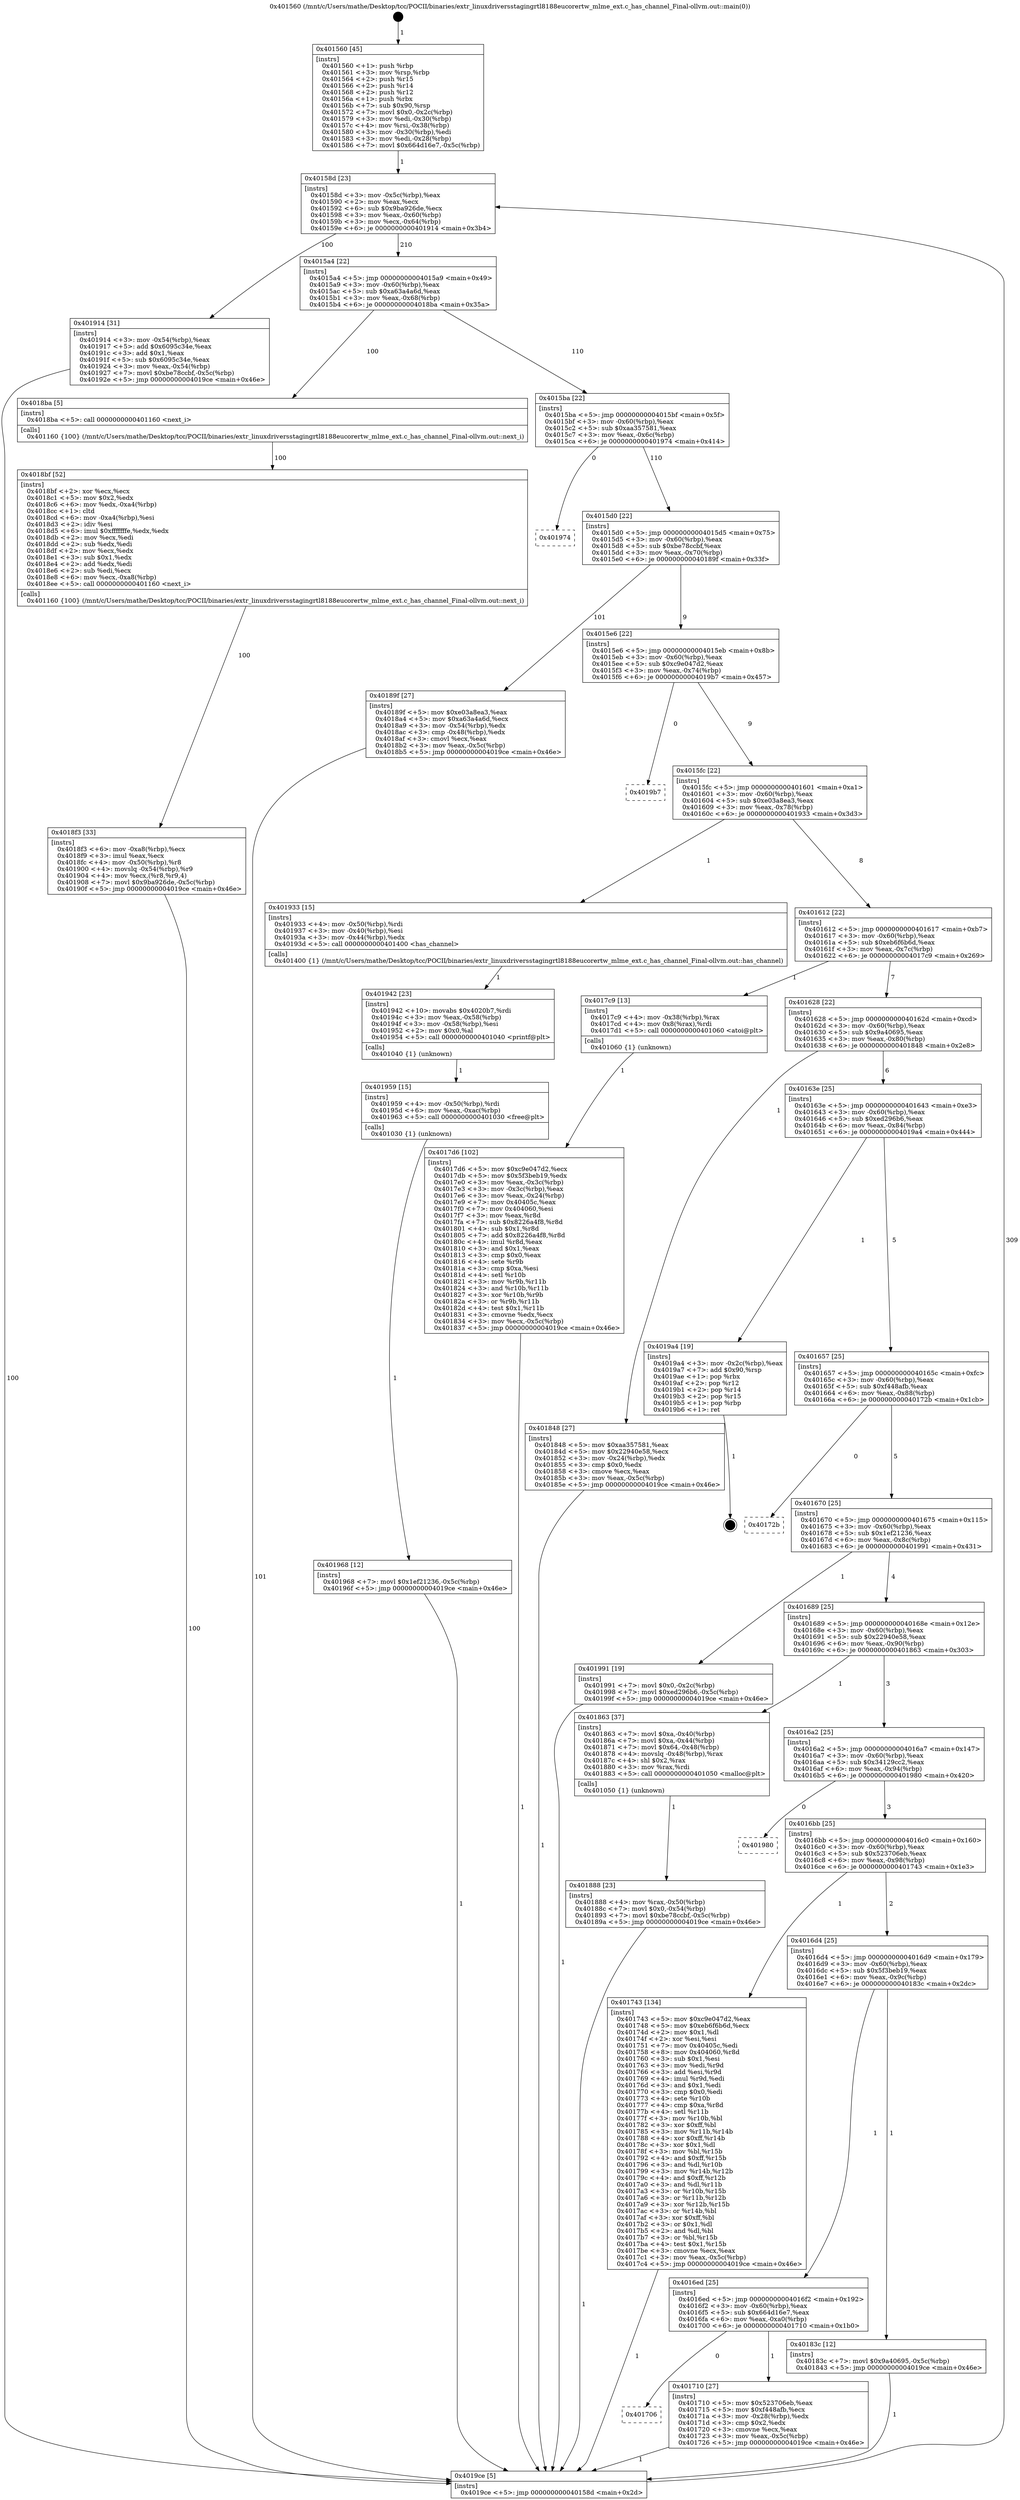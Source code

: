 digraph "0x401560" {
  label = "0x401560 (/mnt/c/Users/mathe/Desktop/tcc/POCII/binaries/extr_linuxdriversstagingrtl8188eucorertw_mlme_ext.c_has_channel_Final-ollvm.out::main(0))"
  labelloc = "t"
  node[shape=record]

  Entry [label="",width=0.3,height=0.3,shape=circle,fillcolor=black,style=filled]
  "0x40158d" [label="{
     0x40158d [23]\l
     | [instrs]\l
     &nbsp;&nbsp;0x40158d \<+3\>: mov -0x5c(%rbp),%eax\l
     &nbsp;&nbsp;0x401590 \<+2\>: mov %eax,%ecx\l
     &nbsp;&nbsp;0x401592 \<+6\>: sub $0x9ba926de,%ecx\l
     &nbsp;&nbsp;0x401598 \<+3\>: mov %eax,-0x60(%rbp)\l
     &nbsp;&nbsp;0x40159b \<+3\>: mov %ecx,-0x64(%rbp)\l
     &nbsp;&nbsp;0x40159e \<+6\>: je 0000000000401914 \<main+0x3b4\>\l
  }"]
  "0x401914" [label="{
     0x401914 [31]\l
     | [instrs]\l
     &nbsp;&nbsp;0x401914 \<+3\>: mov -0x54(%rbp),%eax\l
     &nbsp;&nbsp;0x401917 \<+5\>: add $0x6095c34e,%eax\l
     &nbsp;&nbsp;0x40191c \<+3\>: add $0x1,%eax\l
     &nbsp;&nbsp;0x40191f \<+5\>: sub $0x6095c34e,%eax\l
     &nbsp;&nbsp;0x401924 \<+3\>: mov %eax,-0x54(%rbp)\l
     &nbsp;&nbsp;0x401927 \<+7\>: movl $0xbe78ccbf,-0x5c(%rbp)\l
     &nbsp;&nbsp;0x40192e \<+5\>: jmp 00000000004019ce \<main+0x46e\>\l
  }"]
  "0x4015a4" [label="{
     0x4015a4 [22]\l
     | [instrs]\l
     &nbsp;&nbsp;0x4015a4 \<+5\>: jmp 00000000004015a9 \<main+0x49\>\l
     &nbsp;&nbsp;0x4015a9 \<+3\>: mov -0x60(%rbp),%eax\l
     &nbsp;&nbsp;0x4015ac \<+5\>: sub $0xa63a4a6d,%eax\l
     &nbsp;&nbsp;0x4015b1 \<+3\>: mov %eax,-0x68(%rbp)\l
     &nbsp;&nbsp;0x4015b4 \<+6\>: je 00000000004018ba \<main+0x35a\>\l
  }"]
  Exit [label="",width=0.3,height=0.3,shape=circle,fillcolor=black,style=filled,peripheries=2]
  "0x4018ba" [label="{
     0x4018ba [5]\l
     | [instrs]\l
     &nbsp;&nbsp;0x4018ba \<+5\>: call 0000000000401160 \<next_i\>\l
     | [calls]\l
     &nbsp;&nbsp;0x401160 \{100\} (/mnt/c/Users/mathe/Desktop/tcc/POCII/binaries/extr_linuxdriversstagingrtl8188eucorertw_mlme_ext.c_has_channel_Final-ollvm.out::next_i)\l
  }"]
  "0x4015ba" [label="{
     0x4015ba [22]\l
     | [instrs]\l
     &nbsp;&nbsp;0x4015ba \<+5\>: jmp 00000000004015bf \<main+0x5f\>\l
     &nbsp;&nbsp;0x4015bf \<+3\>: mov -0x60(%rbp),%eax\l
     &nbsp;&nbsp;0x4015c2 \<+5\>: sub $0xaa357581,%eax\l
     &nbsp;&nbsp;0x4015c7 \<+3\>: mov %eax,-0x6c(%rbp)\l
     &nbsp;&nbsp;0x4015ca \<+6\>: je 0000000000401974 \<main+0x414\>\l
  }"]
  "0x401968" [label="{
     0x401968 [12]\l
     | [instrs]\l
     &nbsp;&nbsp;0x401968 \<+7\>: movl $0x1ef21236,-0x5c(%rbp)\l
     &nbsp;&nbsp;0x40196f \<+5\>: jmp 00000000004019ce \<main+0x46e\>\l
  }"]
  "0x401974" [label="{
     0x401974\l
  }", style=dashed]
  "0x4015d0" [label="{
     0x4015d0 [22]\l
     | [instrs]\l
     &nbsp;&nbsp;0x4015d0 \<+5\>: jmp 00000000004015d5 \<main+0x75\>\l
     &nbsp;&nbsp;0x4015d5 \<+3\>: mov -0x60(%rbp),%eax\l
     &nbsp;&nbsp;0x4015d8 \<+5\>: sub $0xbe78ccbf,%eax\l
     &nbsp;&nbsp;0x4015dd \<+3\>: mov %eax,-0x70(%rbp)\l
     &nbsp;&nbsp;0x4015e0 \<+6\>: je 000000000040189f \<main+0x33f\>\l
  }"]
  "0x401959" [label="{
     0x401959 [15]\l
     | [instrs]\l
     &nbsp;&nbsp;0x401959 \<+4\>: mov -0x50(%rbp),%rdi\l
     &nbsp;&nbsp;0x40195d \<+6\>: mov %eax,-0xac(%rbp)\l
     &nbsp;&nbsp;0x401963 \<+5\>: call 0000000000401030 \<free@plt\>\l
     | [calls]\l
     &nbsp;&nbsp;0x401030 \{1\} (unknown)\l
  }"]
  "0x40189f" [label="{
     0x40189f [27]\l
     | [instrs]\l
     &nbsp;&nbsp;0x40189f \<+5\>: mov $0xe03a8ea3,%eax\l
     &nbsp;&nbsp;0x4018a4 \<+5\>: mov $0xa63a4a6d,%ecx\l
     &nbsp;&nbsp;0x4018a9 \<+3\>: mov -0x54(%rbp),%edx\l
     &nbsp;&nbsp;0x4018ac \<+3\>: cmp -0x48(%rbp),%edx\l
     &nbsp;&nbsp;0x4018af \<+3\>: cmovl %ecx,%eax\l
     &nbsp;&nbsp;0x4018b2 \<+3\>: mov %eax,-0x5c(%rbp)\l
     &nbsp;&nbsp;0x4018b5 \<+5\>: jmp 00000000004019ce \<main+0x46e\>\l
  }"]
  "0x4015e6" [label="{
     0x4015e6 [22]\l
     | [instrs]\l
     &nbsp;&nbsp;0x4015e6 \<+5\>: jmp 00000000004015eb \<main+0x8b\>\l
     &nbsp;&nbsp;0x4015eb \<+3\>: mov -0x60(%rbp),%eax\l
     &nbsp;&nbsp;0x4015ee \<+5\>: sub $0xc9e047d2,%eax\l
     &nbsp;&nbsp;0x4015f3 \<+3\>: mov %eax,-0x74(%rbp)\l
     &nbsp;&nbsp;0x4015f6 \<+6\>: je 00000000004019b7 \<main+0x457\>\l
  }"]
  "0x401942" [label="{
     0x401942 [23]\l
     | [instrs]\l
     &nbsp;&nbsp;0x401942 \<+10\>: movabs $0x4020b7,%rdi\l
     &nbsp;&nbsp;0x40194c \<+3\>: mov %eax,-0x58(%rbp)\l
     &nbsp;&nbsp;0x40194f \<+3\>: mov -0x58(%rbp),%esi\l
     &nbsp;&nbsp;0x401952 \<+2\>: mov $0x0,%al\l
     &nbsp;&nbsp;0x401954 \<+5\>: call 0000000000401040 \<printf@plt\>\l
     | [calls]\l
     &nbsp;&nbsp;0x401040 \{1\} (unknown)\l
  }"]
  "0x4019b7" [label="{
     0x4019b7\l
  }", style=dashed]
  "0x4015fc" [label="{
     0x4015fc [22]\l
     | [instrs]\l
     &nbsp;&nbsp;0x4015fc \<+5\>: jmp 0000000000401601 \<main+0xa1\>\l
     &nbsp;&nbsp;0x401601 \<+3\>: mov -0x60(%rbp),%eax\l
     &nbsp;&nbsp;0x401604 \<+5\>: sub $0xe03a8ea3,%eax\l
     &nbsp;&nbsp;0x401609 \<+3\>: mov %eax,-0x78(%rbp)\l
     &nbsp;&nbsp;0x40160c \<+6\>: je 0000000000401933 \<main+0x3d3\>\l
  }"]
  "0x4018f3" [label="{
     0x4018f3 [33]\l
     | [instrs]\l
     &nbsp;&nbsp;0x4018f3 \<+6\>: mov -0xa8(%rbp),%ecx\l
     &nbsp;&nbsp;0x4018f9 \<+3\>: imul %eax,%ecx\l
     &nbsp;&nbsp;0x4018fc \<+4\>: mov -0x50(%rbp),%r8\l
     &nbsp;&nbsp;0x401900 \<+4\>: movslq -0x54(%rbp),%r9\l
     &nbsp;&nbsp;0x401904 \<+4\>: mov %ecx,(%r8,%r9,4)\l
     &nbsp;&nbsp;0x401908 \<+7\>: movl $0x9ba926de,-0x5c(%rbp)\l
     &nbsp;&nbsp;0x40190f \<+5\>: jmp 00000000004019ce \<main+0x46e\>\l
  }"]
  "0x401933" [label="{
     0x401933 [15]\l
     | [instrs]\l
     &nbsp;&nbsp;0x401933 \<+4\>: mov -0x50(%rbp),%rdi\l
     &nbsp;&nbsp;0x401937 \<+3\>: mov -0x40(%rbp),%esi\l
     &nbsp;&nbsp;0x40193a \<+3\>: mov -0x44(%rbp),%edx\l
     &nbsp;&nbsp;0x40193d \<+5\>: call 0000000000401400 \<has_channel\>\l
     | [calls]\l
     &nbsp;&nbsp;0x401400 \{1\} (/mnt/c/Users/mathe/Desktop/tcc/POCII/binaries/extr_linuxdriversstagingrtl8188eucorertw_mlme_ext.c_has_channel_Final-ollvm.out::has_channel)\l
  }"]
  "0x401612" [label="{
     0x401612 [22]\l
     | [instrs]\l
     &nbsp;&nbsp;0x401612 \<+5\>: jmp 0000000000401617 \<main+0xb7\>\l
     &nbsp;&nbsp;0x401617 \<+3\>: mov -0x60(%rbp),%eax\l
     &nbsp;&nbsp;0x40161a \<+5\>: sub $0xeb6f6b6d,%eax\l
     &nbsp;&nbsp;0x40161f \<+3\>: mov %eax,-0x7c(%rbp)\l
     &nbsp;&nbsp;0x401622 \<+6\>: je 00000000004017c9 \<main+0x269\>\l
  }"]
  "0x4018bf" [label="{
     0x4018bf [52]\l
     | [instrs]\l
     &nbsp;&nbsp;0x4018bf \<+2\>: xor %ecx,%ecx\l
     &nbsp;&nbsp;0x4018c1 \<+5\>: mov $0x2,%edx\l
     &nbsp;&nbsp;0x4018c6 \<+6\>: mov %edx,-0xa4(%rbp)\l
     &nbsp;&nbsp;0x4018cc \<+1\>: cltd\l
     &nbsp;&nbsp;0x4018cd \<+6\>: mov -0xa4(%rbp),%esi\l
     &nbsp;&nbsp;0x4018d3 \<+2\>: idiv %esi\l
     &nbsp;&nbsp;0x4018d5 \<+6\>: imul $0xfffffffe,%edx,%edx\l
     &nbsp;&nbsp;0x4018db \<+2\>: mov %ecx,%edi\l
     &nbsp;&nbsp;0x4018dd \<+2\>: sub %edx,%edi\l
     &nbsp;&nbsp;0x4018df \<+2\>: mov %ecx,%edx\l
     &nbsp;&nbsp;0x4018e1 \<+3\>: sub $0x1,%edx\l
     &nbsp;&nbsp;0x4018e4 \<+2\>: add %edx,%edi\l
     &nbsp;&nbsp;0x4018e6 \<+2\>: sub %edi,%ecx\l
     &nbsp;&nbsp;0x4018e8 \<+6\>: mov %ecx,-0xa8(%rbp)\l
     &nbsp;&nbsp;0x4018ee \<+5\>: call 0000000000401160 \<next_i\>\l
     | [calls]\l
     &nbsp;&nbsp;0x401160 \{100\} (/mnt/c/Users/mathe/Desktop/tcc/POCII/binaries/extr_linuxdriversstagingrtl8188eucorertw_mlme_ext.c_has_channel_Final-ollvm.out::next_i)\l
  }"]
  "0x4017c9" [label="{
     0x4017c9 [13]\l
     | [instrs]\l
     &nbsp;&nbsp;0x4017c9 \<+4\>: mov -0x38(%rbp),%rax\l
     &nbsp;&nbsp;0x4017cd \<+4\>: mov 0x8(%rax),%rdi\l
     &nbsp;&nbsp;0x4017d1 \<+5\>: call 0000000000401060 \<atoi@plt\>\l
     | [calls]\l
     &nbsp;&nbsp;0x401060 \{1\} (unknown)\l
  }"]
  "0x401628" [label="{
     0x401628 [22]\l
     | [instrs]\l
     &nbsp;&nbsp;0x401628 \<+5\>: jmp 000000000040162d \<main+0xcd\>\l
     &nbsp;&nbsp;0x40162d \<+3\>: mov -0x60(%rbp),%eax\l
     &nbsp;&nbsp;0x401630 \<+5\>: sub $0x9a40695,%eax\l
     &nbsp;&nbsp;0x401635 \<+3\>: mov %eax,-0x80(%rbp)\l
     &nbsp;&nbsp;0x401638 \<+6\>: je 0000000000401848 \<main+0x2e8\>\l
  }"]
  "0x401888" [label="{
     0x401888 [23]\l
     | [instrs]\l
     &nbsp;&nbsp;0x401888 \<+4\>: mov %rax,-0x50(%rbp)\l
     &nbsp;&nbsp;0x40188c \<+7\>: movl $0x0,-0x54(%rbp)\l
     &nbsp;&nbsp;0x401893 \<+7\>: movl $0xbe78ccbf,-0x5c(%rbp)\l
     &nbsp;&nbsp;0x40189a \<+5\>: jmp 00000000004019ce \<main+0x46e\>\l
  }"]
  "0x401848" [label="{
     0x401848 [27]\l
     | [instrs]\l
     &nbsp;&nbsp;0x401848 \<+5\>: mov $0xaa357581,%eax\l
     &nbsp;&nbsp;0x40184d \<+5\>: mov $0x22940e58,%ecx\l
     &nbsp;&nbsp;0x401852 \<+3\>: mov -0x24(%rbp),%edx\l
     &nbsp;&nbsp;0x401855 \<+3\>: cmp $0x0,%edx\l
     &nbsp;&nbsp;0x401858 \<+3\>: cmove %ecx,%eax\l
     &nbsp;&nbsp;0x40185b \<+3\>: mov %eax,-0x5c(%rbp)\l
     &nbsp;&nbsp;0x40185e \<+5\>: jmp 00000000004019ce \<main+0x46e\>\l
  }"]
  "0x40163e" [label="{
     0x40163e [25]\l
     | [instrs]\l
     &nbsp;&nbsp;0x40163e \<+5\>: jmp 0000000000401643 \<main+0xe3\>\l
     &nbsp;&nbsp;0x401643 \<+3\>: mov -0x60(%rbp),%eax\l
     &nbsp;&nbsp;0x401646 \<+5\>: sub $0xed296b6,%eax\l
     &nbsp;&nbsp;0x40164b \<+6\>: mov %eax,-0x84(%rbp)\l
     &nbsp;&nbsp;0x401651 \<+6\>: je 00000000004019a4 \<main+0x444\>\l
  }"]
  "0x4017d6" [label="{
     0x4017d6 [102]\l
     | [instrs]\l
     &nbsp;&nbsp;0x4017d6 \<+5\>: mov $0xc9e047d2,%ecx\l
     &nbsp;&nbsp;0x4017db \<+5\>: mov $0x5f3beb19,%edx\l
     &nbsp;&nbsp;0x4017e0 \<+3\>: mov %eax,-0x3c(%rbp)\l
     &nbsp;&nbsp;0x4017e3 \<+3\>: mov -0x3c(%rbp),%eax\l
     &nbsp;&nbsp;0x4017e6 \<+3\>: mov %eax,-0x24(%rbp)\l
     &nbsp;&nbsp;0x4017e9 \<+7\>: mov 0x40405c,%eax\l
     &nbsp;&nbsp;0x4017f0 \<+7\>: mov 0x404060,%esi\l
     &nbsp;&nbsp;0x4017f7 \<+3\>: mov %eax,%r8d\l
     &nbsp;&nbsp;0x4017fa \<+7\>: sub $0x8226a4f8,%r8d\l
     &nbsp;&nbsp;0x401801 \<+4\>: sub $0x1,%r8d\l
     &nbsp;&nbsp;0x401805 \<+7\>: add $0x8226a4f8,%r8d\l
     &nbsp;&nbsp;0x40180c \<+4\>: imul %r8d,%eax\l
     &nbsp;&nbsp;0x401810 \<+3\>: and $0x1,%eax\l
     &nbsp;&nbsp;0x401813 \<+3\>: cmp $0x0,%eax\l
     &nbsp;&nbsp;0x401816 \<+4\>: sete %r9b\l
     &nbsp;&nbsp;0x40181a \<+3\>: cmp $0xa,%esi\l
     &nbsp;&nbsp;0x40181d \<+4\>: setl %r10b\l
     &nbsp;&nbsp;0x401821 \<+3\>: mov %r9b,%r11b\l
     &nbsp;&nbsp;0x401824 \<+3\>: and %r10b,%r11b\l
     &nbsp;&nbsp;0x401827 \<+3\>: xor %r10b,%r9b\l
     &nbsp;&nbsp;0x40182a \<+3\>: or %r9b,%r11b\l
     &nbsp;&nbsp;0x40182d \<+4\>: test $0x1,%r11b\l
     &nbsp;&nbsp;0x401831 \<+3\>: cmovne %edx,%ecx\l
     &nbsp;&nbsp;0x401834 \<+3\>: mov %ecx,-0x5c(%rbp)\l
     &nbsp;&nbsp;0x401837 \<+5\>: jmp 00000000004019ce \<main+0x46e\>\l
  }"]
  "0x4019a4" [label="{
     0x4019a4 [19]\l
     | [instrs]\l
     &nbsp;&nbsp;0x4019a4 \<+3\>: mov -0x2c(%rbp),%eax\l
     &nbsp;&nbsp;0x4019a7 \<+7\>: add $0x90,%rsp\l
     &nbsp;&nbsp;0x4019ae \<+1\>: pop %rbx\l
     &nbsp;&nbsp;0x4019af \<+2\>: pop %r12\l
     &nbsp;&nbsp;0x4019b1 \<+2\>: pop %r14\l
     &nbsp;&nbsp;0x4019b3 \<+2\>: pop %r15\l
     &nbsp;&nbsp;0x4019b5 \<+1\>: pop %rbp\l
     &nbsp;&nbsp;0x4019b6 \<+1\>: ret\l
  }"]
  "0x401657" [label="{
     0x401657 [25]\l
     | [instrs]\l
     &nbsp;&nbsp;0x401657 \<+5\>: jmp 000000000040165c \<main+0xfc\>\l
     &nbsp;&nbsp;0x40165c \<+3\>: mov -0x60(%rbp),%eax\l
     &nbsp;&nbsp;0x40165f \<+5\>: sub $0xf448afb,%eax\l
     &nbsp;&nbsp;0x401664 \<+6\>: mov %eax,-0x88(%rbp)\l
     &nbsp;&nbsp;0x40166a \<+6\>: je 000000000040172b \<main+0x1cb\>\l
  }"]
  "0x401560" [label="{
     0x401560 [45]\l
     | [instrs]\l
     &nbsp;&nbsp;0x401560 \<+1\>: push %rbp\l
     &nbsp;&nbsp;0x401561 \<+3\>: mov %rsp,%rbp\l
     &nbsp;&nbsp;0x401564 \<+2\>: push %r15\l
     &nbsp;&nbsp;0x401566 \<+2\>: push %r14\l
     &nbsp;&nbsp;0x401568 \<+2\>: push %r12\l
     &nbsp;&nbsp;0x40156a \<+1\>: push %rbx\l
     &nbsp;&nbsp;0x40156b \<+7\>: sub $0x90,%rsp\l
     &nbsp;&nbsp;0x401572 \<+7\>: movl $0x0,-0x2c(%rbp)\l
     &nbsp;&nbsp;0x401579 \<+3\>: mov %edi,-0x30(%rbp)\l
     &nbsp;&nbsp;0x40157c \<+4\>: mov %rsi,-0x38(%rbp)\l
     &nbsp;&nbsp;0x401580 \<+3\>: mov -0x30(%rbp),%edi\l
     &nbsp;&nbsp;0x401583 \<+3\>: mov %edi,-0x28(%rbp)\l
     &nbsp;&nbsp;0x401586 \<+7\>: movl $0x664d16e7,-0x5c(%rbp)\l
  }"]
  "0x40172b" [label="{
     0x40172b\l
  }", style=dashed]
  "0x401670" [label="{
     0x401670 [25]\l
     | [instrs]\l
     &nbsp;&nbsp;0x401670 \<+5\>: jmp 0000000000401675 \<main+0x115\>\l
     &nbsp;&nbsp;0x401675 \<+3\>: mov -0x60(%rbp),%eax\l
     &nbsp;&nbsp;0x401678 \<+5\>: sub $0x1ef21236,%eax\l
     &nbsp;&nbsp;0x40167d \<+6\>: mov %eax,-0x8c(%rbp)\l
     &nbsp;&nbsp;0x401683 \<+6\>: je 0000000000401991 \<main+0x431\>\l
  }"]
  "0x4019ce" [label="{
     0x4019ce [5]\l
     | [instrs]\l
     &nbsp;&nbsp;0x4019ce \<+5\>: jmp 000000000040158d \<main+0x2d\>\l
  }"]
  "0x401991" [label="{
     0x401991 [19]\l
     | [instrs]\l
     &nbsp;&nbsp;0x401991 \<+7\>: movl $0x0,-0x2c(%rbp)\l
     &nbsp;&nbsp;0x401998 \<+7\>: movl $0xed296b6,-0x5c(%rbp)\l
     &nbsp;&nbsp;0x40199f \<+5\>: jmp 00000000004019ce \<main+0x46e\>\l
  }"]
  "0x401689" [label="{
     0x401689 [25]\l
     | [instrs]\l
     &nbsp;&nbsp;0x401689 \<+5\>: jmp 000000000040168e \<main+0x12e\>\l
     &nbsp;&nbsp;0x40168e \<+3\>: mov -0x60(%rbp),%eax\l
     &nbsp;&nbsp;0x401691 \<+5\>: sub $0x22940e58,%eax\l
     &nbsp;&nbsp;0x401696 \<+6\>: mov %eax,-0x90(%rbp)\l
     &nbsp;&nbsp;0x40169c \<+6\>: je 0000000000401863 \<main+0x303\>\l
  }"]
  "0x401706" [label="{
     0x401706\l
  }", style=dashed]
  "0x401863" [label="{
     0x401863 [37]\l
     | [instrs]\l
     &nbsp;&nbsp;0x401863 \<+7\>: movl $0xa,-0x40(%rbp)\l
     &nbsp;&nbsp;0x40186a \<+7\>: movl $0xa,-0x44(%rbp)\l
     &nbsp;&nbsp;0x401871 \<+7\>: movl $0x64,-0x48(%rbp)\l
     &nbsp;&nbsp;0x401878 \<+4\>: movslq -0x48(%rbp),%rax\l
     &nbsp;&nbsp;0x40187c \<+4\>: shl $0x2,%rax\l
     &nbsp;&nbsp;0x401880 \<+3\>: mov %rax,%rdi\l
     &nbsp;&nbsp;0x401883 \<+5\>: call 0000000000401050 \<malloc@plt\>\l
     | [calls]\l
     &nbsp;&nbsp;0x401050 \{1\} (unknown)\l
  }"]
  "0x4016a2" [label="{
     0x4016a2 [25]\l
     | [instrs]\l
     &nbsp;&nbsp;0x4016a2 \<+5\>: jmp 00000000004016a7 \<main+0x147\>\l
     &nbsp;&nbsp;0x4016a7 \<+3\>: mov -0x60(%rbp),%eax\l
     &nbsp;&nbsp;0x4016aa \<+5\>: sub $0x34129cc2,%eax\l
     &nbsp;&nbsp;0x4016af \<+6\>: mov %eax,-0x94(%rbp)\l
     &nbsp;&nbsp;0x4016b5 \<+6\>: je 0000000000401980 \<main+0x420\>\l
  }"]
  "0x401710" [label="{
     0x401710 [27]\l
     | [instrs]\l
     &nbsp;&nbsp;0x401710 \<+5\>: mov $0x523706eb,%eax\l
     &nbsp;&nbsp;0x401715 \<+5\>: mov $0xf448afb,%ecx\l
     &nbsp;&nbsp;0x40171a \<+3\>: mov -0x28(%rbp),%edx\l
     &nbsp;&nbsp;0x40171d \<+3\>: cmp $0x2,%edx\l
     &nbsp;&nbsp;0x401720 \<+3\>: cmovne %ecx,%eax\l
     &nbsp;&nbsp;0x401723 \<+3\>: mov %eax,-0x5c(%rbp)\l
     &nbsp;&nbsp;0x401726 \<+5\>: jmp 00000000004019ce \<main+0x46e\>\l
  }"]
  "0x401980" [label="{
     0x401980\l
  }", style=dashed]
  "0x4016bb" [label="{
     0x4016bb [25]\l
     | [instrs]\l
     &nbsp;&nbsp;0x4016bb \<+5\>: jmp 00000000004016c0 \<main+0x160\>\l
     &nbsp;&nbsp;0x4016c0 \<+3\>: mov -0x60(%rbp),%eax\l
     &nbsp;&nbsp;0x4016c3 \<+5\>: sub $0x523706eb,%eax\l
     &nbsp;&nbsp;0x4016c8 \<+6\>: mov %eax,-0x98(%rbp)\l
     &nbsp;&nbsp;0x4016ce \<+6\>: je 0000000000401743 \<main+0x1e3\>\l
  }"]
  "0x4016ed" [label="{
     0x4016ed [25]\l
     | [instrs]\l
     &nbsp;&nbsp;0x4016ed \<+5\>: jmp 00000000004016f2 \<main+0x192\>\l
     &nbsp;&nbsp;0x4016f2 \<+3\>: mov -0x60(%rbp),%eax\l
     &nbsp;&nbsp;0x4016f5 \<+5\>: sub $0x664d16e7,%eax\l
     &nbsp;&nbsp;0x4016fa \<+6\>: mov %eax,-0xa0(%rbp)\l
     &nbsp;&nbsp;0x401700 \<+6\>: je 0000000000401710 \<main+0x1b0\>\l
  }"]
  "0x401743" [label="{
     0x401743 [134]\l
     | [instrs]\l
     &nbsp;&nbsp;0x401743 \<+5\>: mov $0xc9e047d2,%eax\l
     &nbsp;&nbsp;0x401748 \<+5\>: mov $0xeb6f6b6d,%ecx\l
     &nbsp;&nbsp;0x40174d \<+2\>: mov $0x1,%dl\l
     &nbsp;&nbsp;0x40174f \<+2\>: xor %esi,%esi\l
     &nbsp;&nbsp;0x401751 \<+7\>: mov 0x40405c,%edi\l
     &nbsp;&nbsp;0x401758 \<+8\>: mov 0x404060,%r8d\l
     &nbsp;&nbsp;0x401760 \<+3\>: sub $0x1,%esi\l
     &nbsp;&nbsp;0x401763 \<+3\>: mov %edi,%r9d\l
     &nbsp;&nbsp;0x401766 \<+3\>: add %esi,%r9d\l
     &nbsp;&nbsp;0x401769 \<+4\>: imul %r9d,%edi\l
     &nbsp;&nbsp;0x40176d \<+3\>: and $0x1,%edi\l
     &nbsp;&nbsp;0x401770 \<+3\>: cmp $0x0,%edi\l
     &nbsp;&nbsp;0x401773 \<+4\>: sete %r10b\l
     &nbsp;&nbsp;0x401777 \<+4\>: cmp $0xa,%r8d\l
     &nbsp;&nbsp;0x40177b \<+4\>: setl %r11b\l
     &nbsp;&nbsp;0x40177f \<+3\>: mov %r10b,%bl\l
     &nbsp;&nbsp;0x401782 \<+3\>: xor $0xff,%bl\l
     &nbsp;&nbsp;0x401785 \<+3\>: mov %r11b,%r14b\l
     &nbsp;&nbsp;0x401788 \<+4\>: xor $0xff,%r14b\l
     &nbsp;&nbsp;0x40178c \<+3\>: xor $0x1,%dl\l
     &nbsp;&nbsp;0x40178f \<+3\>: mov %bl,%r15b\l
     &nbsp;&nbsp;0x401792 \<+4\>: and $0xff,%r15b\l
     &nbsp;&nbsp;0x401796 \<+3\>: and %dl,%r10b\l
     &nbsp;&nbsp;0x401799 \<+3\>: mov %r14b,%r12b\l
     &nbsp;&nbsp;0x40179c \<+4\>: and $0xff,%r12b\l
     &nbsp;&nbsp;0x4017a0 \<+3\>: and %dl,%r11b\l
     &nbsp;&nbsp;0x4017a3 \<+3\>: or %r10b,%r15b\l
     &nbsp;&nbsp;0x4017a6 \<+3\>: or %r11b,%r12b\l
     &nbsp;&nbsp;0x4017a9 \<+3\>: xor %r12b,%r15b\l
     &nbsp;&nbsp;0x4017ac \<+3\>: or %r14b,%bl\l
     &nbsp;&nbsp;0x4017af \<+3\>: xor $0xff,%bl\l
     &nbsp;&nbsp;0x4017b2 \<+3\>: or $0x1,%dl\l
     &nbsp;&nbsp;0x4017b5 \<+2\>: and %dl,%bl\l
     &nbsp;&nbsp;0x4017b7 \<+3\>: or %bl,%r15b\l
     &nbsp;&nbsp;0x4017ba \<+4\>: test $0x1,%r15b\l
     &nbsp;&nbsp;0x4017be \<+3\>: cmovne %ecx,%eax\l
     &nbsp;&nbsp;0x4017c1 \<+3\>: mov %eax,-0x5c(%rbp)\l
     &nbsp;&nbsp;0x4017c4 \<+5\>: jmp 00000000004019ce \<main+0x46e\>\l
  }"]
  "0x4016d4" [label="{
     0x4016d4 [25]\l
     | [instrs]\l
     &nbsp;&nbsp;0x4016d4 \<+5\>: jmp 00000000004016d9 \<main+0x179\>\l
     &nbsp;&nbsp;0x4016d9 \<+3\>: mov -0x60(%rbp),%eax\l
     &nbsp;&nbsp;0x4016dc \<+5\>: sub $0x5f3beb19,%eax\l
     &nbsp;&nbsp;0x4016e1 \<+6\>: mov %eax,-0x9c(%rbp)\l
     &nbsp;&nbsp;0x4016e7 \<+6\>: je 000000000040183c \<main+0x2dc\>\l
  }"]
  "0x40183c" [label="{
     0x40183c [12]\l
     | [instrs]\l
     &nbsp;&nbsp;0x40183c \<+7\>: movl $0x9a40695,-0x5c(%rbp)\l
     &nbsp;&nbsp;0x401843 \<+5\>: jmp 00000000004019ce \<main+0x46e\>\l
  }"]
  Entry -> "0x401560" [label=" 1"]
  "0x40158d" -> "0x401914" [label=" 100"]
  "0x40158d" -> "0x4015a4" [label=" 210"]
  "0x4019a4" -> Exit [label=" 1"]
  "0x4015a4" -> "0x4018ba" [label=" 100"]
  "0x4015a4" -> "0x4015ba" [label=" 110"]
  "0x401991" -> "0x4019ce" [label=" 1"]
  "0x4015ba" -> "0x401974" [label=" 0"]
  "0x4015ba" -> "0x4015d0" [label=" 110"]
  "0x401968" -> "0x4019ce" [label=" 1"]
  "0x4015d0" -> "0x40189f" [label=" 101"]
  "0x4015d0" -> "0x4015e6" [label=" 9"]
  "0x401959" -> "0x401968" [label=" 1"]
  "0x4015e6" -> "0x4019b7" [label=" 0"]
  "0x4015e6" -> "0x4015fc" [label=" 9"]
  "0x401942" -> "0x401959" [label=" 1"]
  "0x4015fc" -> "0x401933" [label=" 1"]
  "0x4015fc" -> "0x401612" [label=" 8"]
  "0x401933" -> "0x401942" [label=" 1"]
  "0x401612" -> "0x4017c9" [label=" 1"]
  "0x401612" -> "0x401628" [label=" 7"]
  "0x401914" -> "0x4019ce" [label=" 100"]
  "0x401628" -> "0x401848" [label=" 1"]
  "0x401628" -> "0x40163e" [label=" 6"]
  "0x4018f3" -> "0x4019ce" [label=" 100"]
  "0x40163e" -> "0x4019a4" [label=" 1"]
  "0x40163e" -> "0x401657" [label=" 5"]
  "0x4018bf" -> "0x4018f3" [label=" 100"]
  "0x401657" -> "0x40172b" [label=" 0"]
  "0x401657" -> "0x401670" [label=" 5"]
  "0x4018ba" -> "0x4018bf" [label=" 100"]
  "0x401670" -> "0x401991" [label=" 1"]
  "0x401670" -> "0x401689" [label=" 4"]
  "0x40189f" -> "0x4019ce" [label=" 101"]
  "0x401689" -> "0x401863" [label=" 1"]
  "0x401689" -> "0x4016a2" [label=" 3"]
  "0x401888" -> "0x4019ce" [label=" 1"]
  "0x4016a2" -> "0x401980" [label=" 0"]
  "0x4016a2" -> "0x4016bb" [label=" 3"]
  "0x401863" -> "0x401888" [label=" 1"]
  "0x4016bb" -> "0x401743" [label=" 1"]
  "0x4016bb" -> "0x4016d4" [label=" 2"]
  "0x40183c" -> "0x4019ce" [label=" 1"]
  "0x4016d4" -> "0x40183c" [label=" 1"]
  "0x4016d4" -> "0x4016ed" [label=" 1"]
  "0x401848" -> "0x4019ce" [label=" 1"]
  "0x4016ed" -> "0x401710" [label=" 1"]
  "0x4016ed" -> "0x401706" [label=" 0"]
  "0x401710" -> "0x4019ce" [label=" 1"]
  "0x401560" -> "0x40158d" [label=" 1"]
  "0x4019ce" -> "0x40158d" [label=" 309"]
  "0x401743" -> "0x4019ce" [label=" 1"]
  "0x4017c9" -> "0x4017d6" [label=" 1"]
  "0x4017d6" -> "0x4019ce" [label=" 1"]
}
